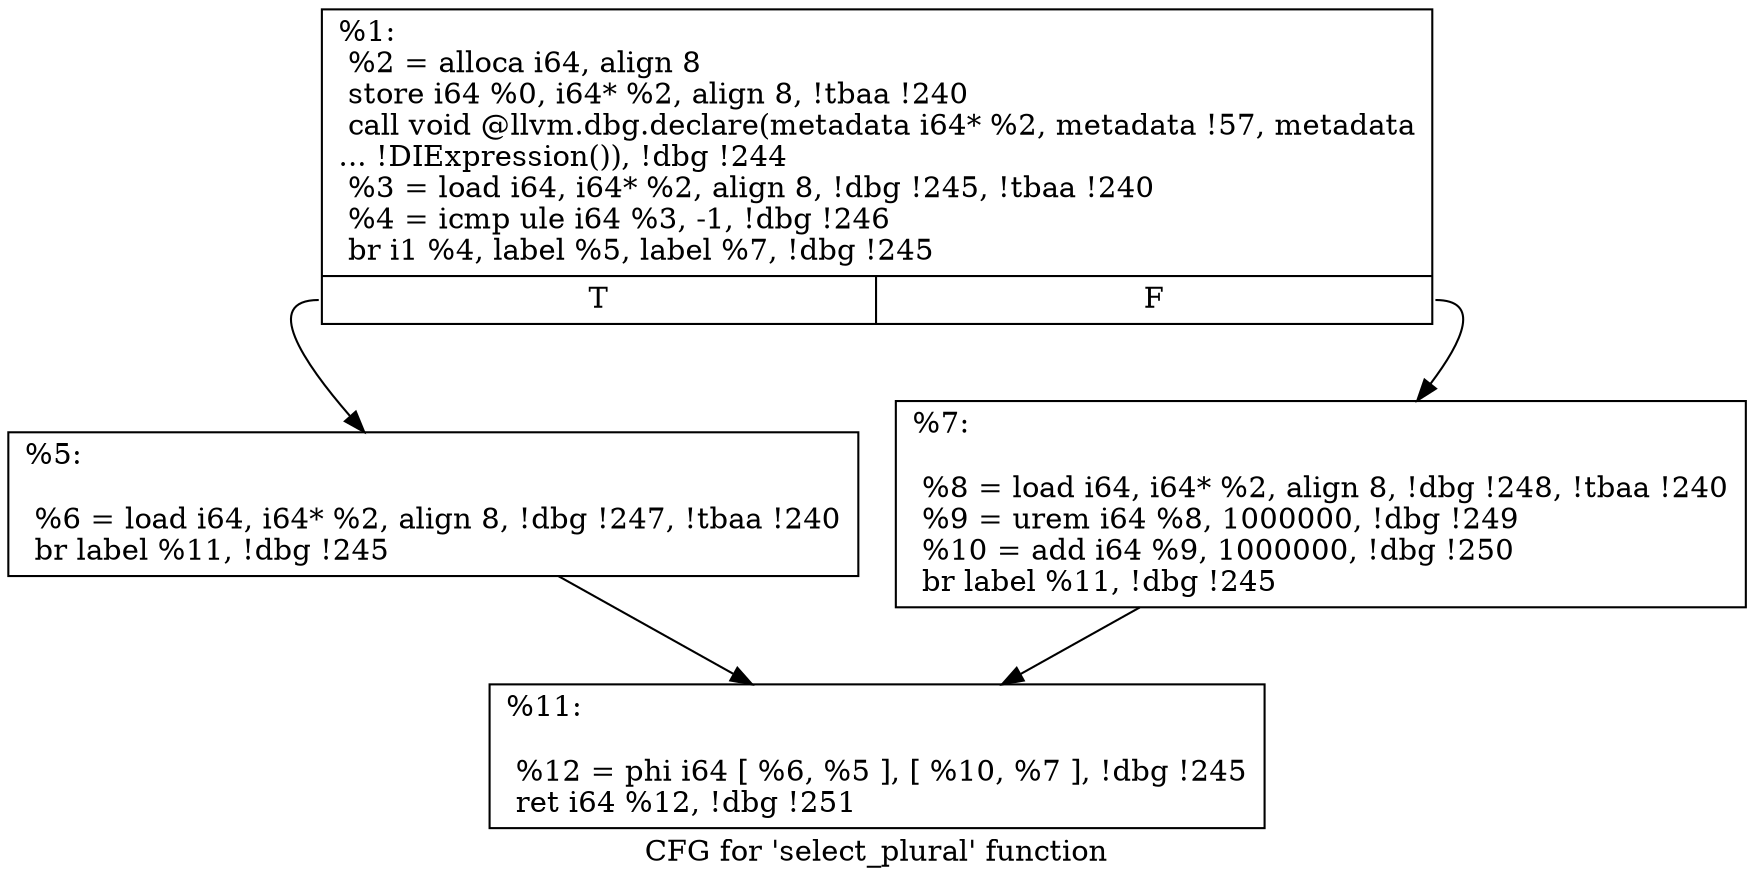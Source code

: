digraph "CFG for 'select_plural' function" {
	label="CFG for 'select_plural' function";

	Node0x26fcf60 [shape=record,label="{%1:\l  %2 = alloca i64, align 8\l  store i64 %0, i64* %2, align 8, !tbaa !240\l  call void @llvm.dbg.declare(metadata i64* %2, metadata !57, metadata\l... !DIExpression()), !dbg !244\l  %3 = load i64, i64* %2, align 8, !dbg !245, !tbaa !240\l  %4 = icmp ule i64 %3, -1, !dbg !246\l  br i1 %4, label %5, label %7, !dbg !245\l|{<s0>T|<s1>F}}"];
	Node0x26fcf60:s0 -> Node0x26fd010;
	Node0x26fcf60:s1 -> Node0x26fd060;
	Node0x26fd010 [shape=record,label="{%5:\l\l  %6 = load i64, i64* %2, align 8, !dbg !247, !tbaa !240\l  br label %11, !dbg !245\l}"];
	Node0x26fd010 -> Node0x26fd0b0;
	Node0x26fd060 [shape=record,label="{%7:\l\l  %8 = load i64, i64* %2, align 8, !dbg !248, !tbaa !240\l  %9 = urem i64 %8, 1000000, !dbg !249\l  %10 = add i64 %9, 1000000, !dbg !250\l  br label %11, !dbg !245\l}"];
	Node0x26fd060 -> Node0x26fd0b0;
	Node0x26fd0b0 [shape=record,label="{%11:\l\l  %12 = phi i64 [ %6, %5 ], [ %10, %7 ], !dbg !245\l  ret i64 %12, !dbg !251\l}"];
}

